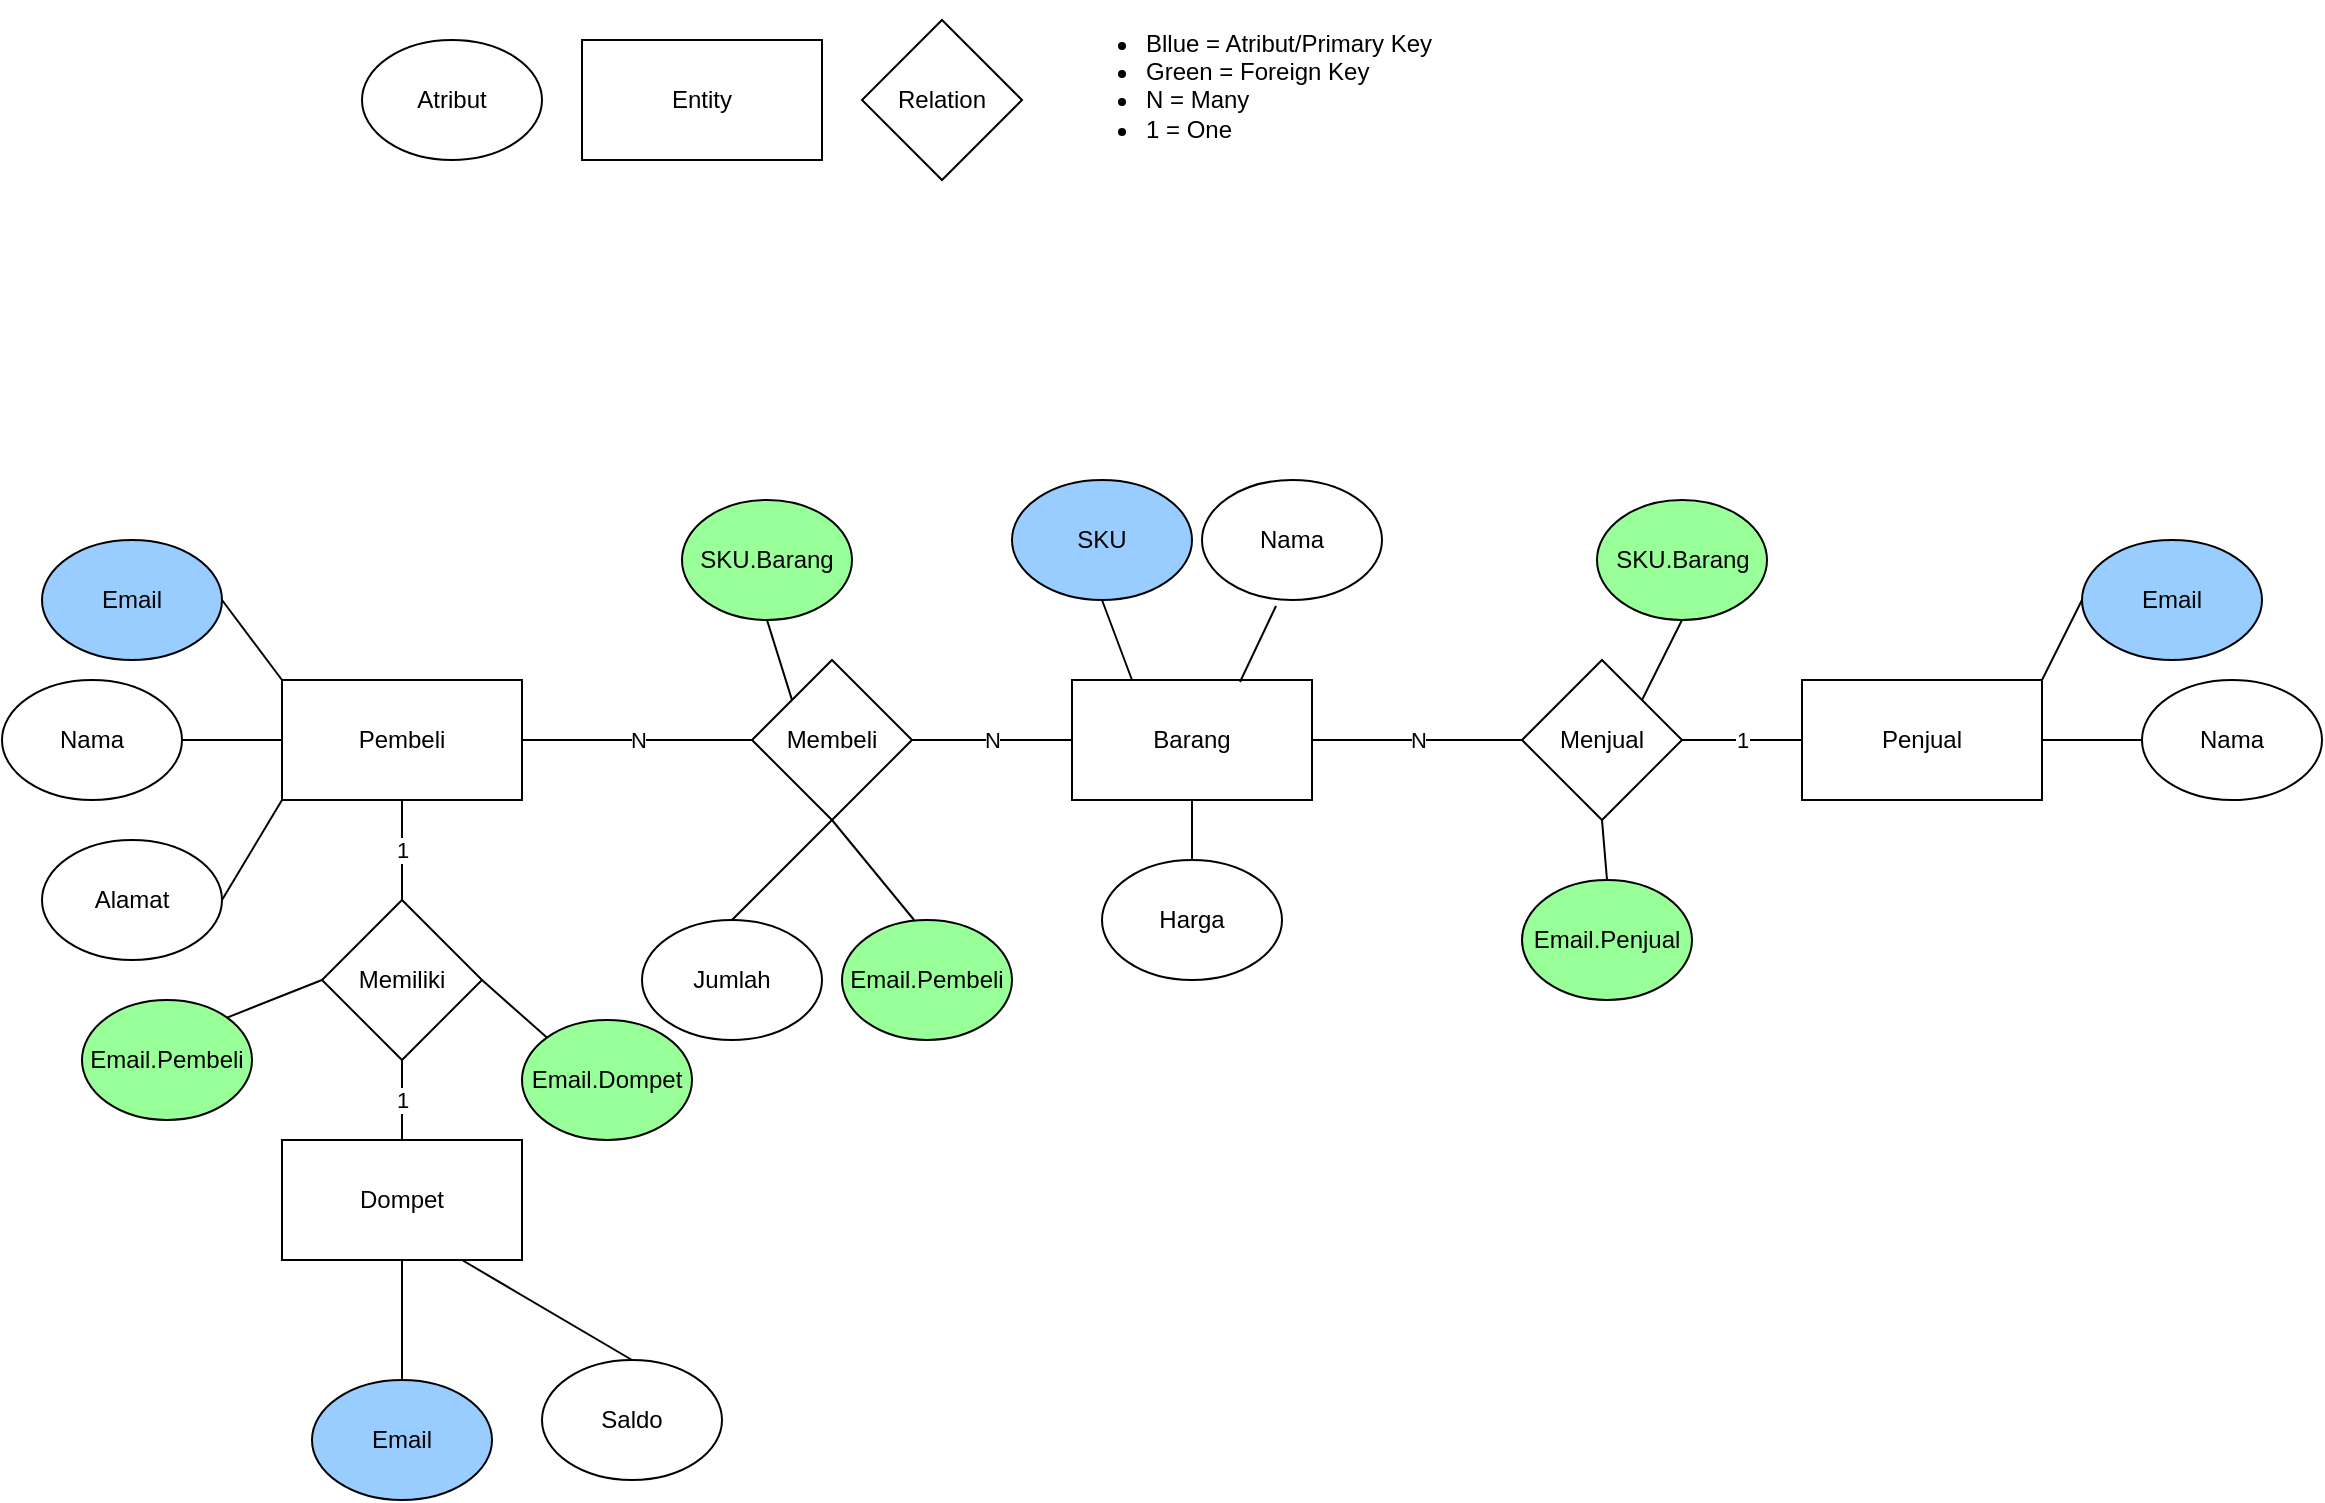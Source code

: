 <mxfile version="21.3.7" type="github">
  <diagram id="R2lEEEUBdFMjLlhIrx00" name="Page-1">
    <mxGraphModel dx="2250" dy="605" grid="1" gridSize="10" guides="1" tooltips="1" connect="1" arrows="1" fold="1" page="1" pageScale="1" pageWidth="850" pageHeight="1100" math="0" shadow="0" extFonts="Permanent Marker^https://fonts.googleapis.com/css?family=Permanent+Marker">
      <root>
        <mxCell id="0" />
        <mxCell id="1" parent="0" />
        <mxCell id="uClE9g17FaUNfdT33ZjS-1" value="Pembeli" style="rounded=0;whiteSpace=wrap;html=1;" vertex="1" parent="1">
          <mxGeometry x="-30" y="350" width="120" height="60" as="geometry" />
        </mxCell>
        <mxCell id="uClE9g17FaUNfdT33ZjS-2" value="Barang" style="rounded=0;whiteSpace=wrap;html=1;" vertex="1" parent="1">
          <mxGeometry x="365" y="350" width="120" height="60" as="geometry" />
        </mxCell>
        <mxCell id="uClE9g17FaUNfdT33ZjS-3" value="Penjual" style="rounded=0;whiteSpace=wrap;html=1;" vertex="1" parent="1">
          <mxGeometry x="730" y="350" width="120" height="60" as="geometry" />
        </mxCell>
        <mxCell id="uClE9g17FaUNfdT33ZjS-6" value="Email" style="ellipse;whiteSpace=wrap;html=1;fillColor=#99CCFF;" vertex="1" parent="1">
          <mxGeometry x="-150" y="280" width="90" height="60" as="geometry" />
        </mxCell>
        <mxCell id="uClE9g17FaUNfdT33ZjS-7" value="Alamat" style="ellipse;whiteSpace=wrap;html=1;" vertex="1" parent="1">
          <mxGeometry x="-150" y="430" width="90" height="60" as="geometry" />
        </mxCell>
        <mxCell id="uClE9g17FaUNfdT33ZjS-8" value="Nama" style="ellipse;whiteSpace=wrap;html=1;" vertex="1" parent="1">
          <mxGeometry x="-170" y="350" width="90" height="60" as="geometry" />
        </mxCell>
        <mxCell id="uClE9g17FaUNfdT33ZjS-11" value="" style="endArrow=none;html=1;rounded=0;entryX=0;entryY=0.5;entryDx=0;entryDy=0;" edge="1" parent="1" source="uClE9g17FaUNfdT33ZjS-8" target="uClE9g17FaUNfdT33ZjS-1">
          <mxGeometry width="50" height="50" relative="1" as="geometry">
            <mxPoint x="-80" y="430" as="sourcePoint" />
            <mxPoint x="-9.289" y="380" as="targetPoint" />
          </mxGeometry>
        </mxCell>
        <mxCell id="uClE9g17FaUNfdT33ZjS-12" value="" style="endArrow=none;html=1;rounded=0;exitX=1;exitY=0.5;exitDx=0;exitDy=0;entryX=0;entryY=1;entryDx=0;entryDy=0;" edge="1" parent="1" source="uClE9g17FaUNfdT33ZjS-7" target="uClE9g17FaUNfdT33ZjS-1">
          <mxGeometry width="50" height="50" relative="1" as="geometry">
            <mxPoint x="-70" y="450" as="sourcePoint" />
            <mxPoint x="-20" y="400" as="targetPoint" />
          </mxGeometry>
        </mxCell>
        <mxCell id="uClE9g17FaUNfdT33ZjS-13" value="" style="endArrow=none;html=1;rounded=0;exitX=1;exitY=0.5;exitDx=0;exitDy=0;entryX=0;entryY=0;entryDx=0;entryDy=0;" edge="1" parent="1" source="uClE9g17FaUNfdT33ZjS-6" target="uClE9g17FaUNfdT33ZjS-1">
          <mxGeometry width="50" height="50" relative="1" as="geometry">
            <mxPoint x="-70" y="320" as="sourcePoint" />
            <mxPoint x="-20" y="270" as="targetPoint" />
          </mxGeometry>
        </mxCell>
        <mxCell id="uClE9g17FaUNfdT33ZjS-16" value="Email" style="ellipse;whiteSpace=wrap;html=1;fillColor=#99CCFF;" vertex="1" parent="1">
          <mxGeometry x="870" y="280" width="90" height="60" as="geometry" />
        </mxCell>
        <mxCell id="uClE9g17FaUNfdT33ZjS-17" value="Nama" style="ellipse;whiteSpace=wrap;html=1;" vertex="1" parent="1">
          <mxGeometry x="900" y="350" width="90" height="60" as="geometry" />
        </mxCell>
        <mxCell id="uClE9g17FaUNfdT33ZjS-18" value="" style="endArrow=none;html=1;rounded=0;entryX=0;entryY=0.5;entryDx=0;entryDy=0;" edge="1" parent="1" source="uClE9g17FaUNfdT33ZjS-3" target="uClE9g17FaUNfdT33ZjS-17">
          <mxGeometry width="50" height="50" relative="1" as="geometry">
            <mxPoint x="850" y="430" as="sourcePoint" />
            <mxPoint x="920.711" y="380" as="targetPoint" />
          </mxGeometry>
        </mxCell>
        <mxCell id="uClE9g17FaUNfdT33ZjS-19" value="" style="endArrow=none;html=1;rounded=0;entryX=0;entryY=0.5;entryDx=0;entryDy=0;exitX=1;exitY=0;exitDx=0;exitDy=0;" edge="1" parent="1" source="uClE9g17FaUNfdT33ZjS-3" target="uClE9g17FaUNfdT33ZjS-16">
          <mxGeometry width="50" height="50" relative="1" as="geometry">
            <mxPoint x="510" y="390" as="sourcePoint" />
            <mxPoint x="560" y="340" as="targetPoint" />
          </mxGeometry>
        </mxCell>
        <mxCell id="uClE9g17FaUNfdT33ZjS-21" value="SKU" style="ellipse;whiteSpace=wrap;html=1;fillColor=#99CCFF;" vertex="1" parent="1">
          <mxGeometry x="335" y="250" width="90" height="60" as="geometry" />
        </mxCell>
        <mxCell id="uClE9g17FaUNfdT33ZjS-22" value="Nama" style="ellipse;whiteSpace=wrap;html=1;" vertex="1" parent="1">
          <mxGeometry x="430" y="250" width="90" height="60" as="geometry" />
        </mxCell>
        <mxCell id="uClE9g17FaUNfdT33ZjS-23" value="Harga" style="ellipse;whiteSpace=wrap;html=1;" vertex="1" parent="1">
          <mxGeometry x="380" y="440" width="90" height="60" as="geometry" />
        </mxCell>
        <mxCell id="uClE9g17FaUNfdT33ZjS-24" value="" style="endArrow=none;html=1;rounded=0;entryX=0.5;entryY=1;entryDx=0;entryDy=0;exitX=0.25;exitY=0;exitDx=0;exitDy=0;" edge="1" parent="1" source="uClE9g17FaUNfdT33ZjS-2" target="uClE9g17FaUNfdT33ZjS-21">
          <mxGeometry width="50" height="50" relative="1" as="geometry">
            <mxPoint x="330" y="360" as="sourcePoint" />
            <mxPoint x="380" y="310" as="targetPoint" />
          </mxGeometry>
        </mxCell>
        <mxCell id="uClE9g17FaUNfdT33ZjS-25" value="" style="endArrow=none;html=1;rounded=0;entryX=0.411;entryY=1.05;entryDx=0;entryDy=0;entryPerimeter=0;exitX=0.7;exitY=0.017;exitDx=0;exitDy=0;exitPerimeter=0;" edge="1" parent="1" source="uClE9g17FaUNfdT33ZjS-2" target="uClE9g17FaUNfdT33ZjS-22">
          <mxGeometry width="50" height="50" relative="1" as="geometry">
            <mxPoint x="430" y="360" as="sourcePoint" />
            <mxPoint x="480" y="310" as="targetPoint" />
          </mxGeometry>
        </mxCell>
        <mxCell id="uClE9g17FaUNfdT33ZjS-26" value="" style="endArrow=none;html=1;rounded=0;entryX=0.5;entryY=1;entryDx=0;entryDy=0;" edge="1" parent="1" source="uClE9g17FaUNfdT33ZjS-23" target="uClE9g17FaUNfdT33ZjS-2">
          <mxGeometry width="50" height="50" relative="1" as="geometry">
            <mxPoint x="380" y="460" as="sourcePoint" />
            <mxPoint x="430" y="410" as="targetPoint" />
          </mxGeometry>
        </mxCell>
        <mxCell id="uClE9g17FaUNfdT33ZjS-27" value="Membeli" style="rhombus;whiteSpace=wrap;html=1;" vertex="1" parent="1">
          <mxGeometry x="205" y="340" width="80" height="80" as="geometry" />
        </mxCell>
        <mxCell id="uClE9g17FaUNfdT33ZjS-28" value="Menjual" style="rhombus;whiteSpace=wrap;html=1;" vertex="1" parent="1">
          <mxGeometry x="590" y="340" width="80" height="80" as="geometry" />
        </mxCell>
        <mxCell id="uClE9g17FaUNfdT33ZjS-29" value="N" style="endArrow=none;html=1;rounded=0;entryX=0;entryY=0.5;entryDx=0;entryDy=0;exitX=1;exitY=0.5;exitDx=0;exitDy=0;" edge="1" parent="1" source="uClE9g17FaUNfdT33ZjS-1" target="uClE9g17FaUNfdT33ZjS-27">
          <mxGeometry width="50" height="50" relative="1" as="geometry">
            <mxPoint x="70" y="440" as="sourcePoint" />
            <mxPoint x="115" y="390" as="targetPoint" />
          </mxGeometry>
        </mxCell>
        <mxCell id="uClE9g17FaUNfdT33ZjS-30" value="N" style="endArrow=none;html=1;rounded=0;entryX=0;entryY=0.5;entryDx=0;entryDy=0;exitX=1;exitY=0.5;exitDx=0;exitDy=0;" edge="1" parent="1" source="uClE9g17FaUNfdT33ZjS-27" target="uClE9g17FaUNfdT33ZjS-2">
          <mxGeometry width="50" height="50" relative="1" as="geometry">
            <mxPoint x="240" y="390" as="sourcePoint" />
            <mxPoint x="265" y="390" as="targetPoint" />
          </mxGeometry>
        </mxCell>
        <mxCell id="uClE9g17FaUNfdT33ZjS-31" value="N" style="endArrow=none;html=1;rounded=0;entryX=0;entryY=0.5;entryDx=0;entryDy=0;exitX=1;exitY=0.5;exitDx=0;exitDy=0;" edge="1" parent="1" source="uClE9g17FaUNfdT33ZjS-2" target="uClE9g17FaUNfdT33ZjS-28">
          <mxGeometry width="50" height="50" relative="1" as="geometry">
            <mxPoint x="250" y="400" as="sourcePoint" />
            <mxPoint x="275" y="400" as="targetPoint" />
          </mxGeometry>
        </mxCell>
        <mxCell id="uClE9g17FaUNfdT33ZjS-32" value="1" style="endArrow=none;html=1;rounded=0;entryX=1;entryY=0.5;entryDx=0;entryDy=0;exitX=0;exitY=0.5;exitDx=0;exitDy=0;" edge="1" parent="1" source="uClE9g17FaUNfdT33ZjS-3" target="uClE9g17FaUNfdT33ZjS-28">
          <mxGeometry width="50" height="50" relative="1" as="geometry">
            <mxPoint x="700" y="380" as="sourcePoint" />
            <mxPoint x="365" y="410" as="targetPoint" />
          </mxGeometry>
        </mxCell>
        <mxCell id="uClE9g17FaUNfdT33ZjS-33" value="Atribut" style="ellipse;whiteSpace=wrap;html=1;" vertex="1" parent="1">
          <mxGeometry x="10" y="30" width="90" height="60" as="geometry" />
        </mxCell>
        <mxCell id="uClE9g17FaUNfdT33ZjS-34" value="Entity" style="rounded=0;whiteSpace=wrap;html=1;" vertex="1" parent="1">
          <mxGeometry x="120" y="30" width="120" height="60" as="geometry" />
        </mxCell>
        <mxCell id="uClE9g17FaUNfdT33ZjS-35" value="Relation" style="rhombus;whiteSpace=wrap;html=1;" vertex="1" parent="1">
          <mxGeometry x="260" y="20" width="80" height="80" as="geometry" />
        </mxCell>
        <mxCell id="uClE9g17FaUNfdT33ZjS-38" value="&lt;ul&gt;&lt;li&gt;Bllue = Atribut/Primary Key&lt;/li&gt;&lt;li&gt;Green = Foreign Key&lt;/li&gt;&lt;li&gt;N = Many&lt;/li&gt;&lt;li&gt;1 = One&lt;/li&gt;&lt;/ul&gt;" style="text;strokeColor=none;fillColor=none;html=1;whiteSpace=wrap;verticalAlign=middle;overflow=hidden;" vertex="1" parent="1">
          <mxGeometry x="360" y="10" width="460" height="80" as="geometry" />
        </mxCell>
        <mxCell id="uClE9g17FaUNfdT33ZjS-39" value="Email.Pembeli" style="ellipse;whiteSpace=wrap;html=1;fillColor=#99FF99;" vertex="1" parent="1">
          <mxGeometry x="250" y="470" width="85" height="60" as="geometry" />
        </mxCell>
        <mxCell id="uClE9g17FaUNfdT33ZjS-40" value="SKU.Barang" style="ellipse;whiteSpace=wrap;html=1;fillColor=#99FF99;" vertex="1" parent="1">
          <mxGeometry x="170" y="260" width="85" height="60" as="geometry" />
        </mxCell>
        <mxCell id="uClE9g17FaUNfdT33ZjS-41" value="" style="endArrow=none;html=1;rounded=0;exitX=0;exitY=0;exitDx=0;exitDy=0;entryX=0.5;entryY=1;entryDx=0;entryDy=0;" edge="1" parent="1" source="uClE9g17FaUNfdT33ZjS-27" target="uClE9g17FaUNfdT33ZjS-40">
          <mxGeometry width="50" height="50" relative="1" as="geometry">
            <mxPoint x="160" y="370" as="sourcePoint" />
            <mxPoint x="210" y="320" as="targetPoint" />
          </mxGeometry>
        </mxCell>
        <mxCell id="uClE9g17FaUNfdT33ZjS-42" value="" style="endArrow=none;html=1;rounded=0;exitX=0.5;exitY=1;exitDx=0;exitDy=0;entryX=0.424;entryY=0;entryDx=0;entryDy=0;entryPerimeter=0;" edge="1" parent="1" source="uClE9g17FaUNfdT33ZjS-27" target="uClE9g17FaUNfdT33ZjS-39">
          <mxGeometry width="50" height="50" relative="1" as="geometry">
            <mxPoint x="235" y="370" as="sourcePoint" />
            <mxPoint x="223" y="330" as="targetPoint" />
          </mxGeometry>
        </mxCell>
        <mxCell id="uClE9g17FaUNfdT33ZjS-43" value="Email.Penjual" style="ellipse;whiteSpace=wrap;html=1;fillColor=#99FF99;" vertex="1" parent="1">
          <mxGeometry x="590" y="450" width="85" height="60" as="geometry" />
        </mxCell>
        <mxCell id="uClE9g17FaUNfdT33ZjS-44" value="SKU.Barang" style="ellipse;whiteSpace=wrap;html=1;fillColor=#99FF99;" vertex="1" parent="1">
          <mxGeometry x="627.5" y="260" width="85" height="60" as="geometry" />
        </mxCell>
        <mxCell id="uClE9g17FaUNfdT33ZjS-45" value="" style="endArrow=none;html=1;rounded=0;entryX=0.5;entryY=1;entryDx=0;entryDy=0;exitX=0.5;exitY=0;exitDx=0;exitDy=0;" edge="1" parent="1" source="uClE9g17FaUNfdT33ZjS-43" target="uClE9g17FaUNfdT33ZjS-28">
          <mxGeometry width="50" height="50" relative="1" as="geometry">
            <mxPoint x="580" y="460" as="sourcePoint" />
            <mxPoint x="630" y="410" as="targetPoint" />
          </mxGeometry>
        </mxCell>
        <mxCell id="uClE9g17FaUNfdT33ZjS-46" value="" style="endArrow=none;html=1;rounded=0;entryX=0.5;entryY=1;entryDx=0;entryDy=0;exitX=1;exitY=0;exitDx=0;exitDy=0;" edge="1" parent="1" source="uClE9g17FaUNfdT33ZjS-28" target="uClE9g17FaUNfdT33ZjS-44">
          <mxGeometry width="50" height="50" relative="1" as="geometry">
            <mxPoint x="630" y="360" as="sourcePoint" />
            <mxPoint x="680" y="310" as="targetPoint" />
          </mxGeometry>
        </mxCell>
        <mxCell id="uClE9g17FaUNfdT33ZjS-47" value="Jumlah" style="ellipse;whiteSpace=wrap;html=1;" vertex="1" parent="1">
          <mxGeometry x="150" y="470" width="90" height="60" as="geometry" />
        </mxCell>
        <mxCell id="uClE9g17FaUNfdT33ZjS-48" value="" style="endArrow=none;html=1;rounded=0;entryX=0.5;entryY=1;entryDx=0;entryDy=0;exitX=0.5;exitY=0;exitDx=0;exitDy=0;" edge="1" parent="1" source="uClE9g17FaUNfdT33ZjS-47" target="uClE9g17FaUNfdT33ZjS-27">
          <mxGeometry width="50" height="50" relative="1" as="geometry">
            <mxPoint x="200" y="470" as="sourcePoint" />
            <mxPoint x="250" y="420" as="targetPoint" />
          </mxGeometry>
        </mxCell>
        <mxCell id="uClE9g17FaUNfdT33ZjS-50" value="Dompet" style="rounded=0;whiteSpace=wrap;html=1;" vertex="1" parent="1">
          <mxGeometry x="-30" y="580" width="120" height="60" as="geometry" />
        </mxCell>
        <mxCell id="uClE9g17FaUNfdT33ZjS-51" value="Email" style="ellipse;whiteSpace=wrap;html=1;fillColor=#99CCFF;" vertex="1" parent="1">
          <mxGeometry x="-15" y="700" width="90" height="60" as="geometry" />
        </mxCell>
        <mxCell id="uClE9g17FaUNfdT33ZjS-53" value="Memiliki" style="rhombus;whiteSpace=wrap;html=1;" vertex="1" parent="1">
          <mxGeometry x="-10" y="460" width="80" height="80" as="geometry" />
        </mxCell>
        <mxCell id="uClE9g17FaUNfdT33ZjS-54" value="1" style="endArrow=none;html=1;rounded=0;entryX=0.5;entryY=1;entryDx=0;entryDy=0;exitX=0.5;exitY=0;exitDx=0;exitDy=0;" edge="1" parent="1" source="uClE9g17FaUNfdT33ZjS-53" target="uClE9g17FaUNfdT33ZjS-1">
          <mxGeometry width="50" height="50" relative="1" as="geometry">
            <mxPoint x="500" y="500" as="sourcePoint" />
            <mxPoint x="550" y="450" as="targetPoint" />
          </mxGeometry>
        </mxCell>
        <mxCell id="uClE9g17FaUNfdT33ZjS-55" value="1" style="endArrow=none;html=1;rounded=0;entryX=0.5;entryY=0;entryDx=0;entryDy=0;exitX=0.5;exitY=1;exitDx=0;exitDy=0;" edge="1" parent="1" source="uClE9g17FaUNfdT33ZjS-53" target="uClE9g17FaUNfdT33ZjS-50">
          <mxGeometry width="50" height="50" relative="1" as="geometry">
            <mxPoint x="40" y="470" as="sourcePoint" />
            <mxPoint x="40" y="420" as="targetPoint" />
          </mxGeometry>
        </mxCell>
        <mxCell id="uClE9g17FaUNfdT33ZjS-56" value="Saldo" style="ellipse;whiteSpace=wrap;html=1;" vertex="1" parent="1">
          <mxGeometry x="100" y="690" width="90" height="60" as="geometry" />
        </mxCell>
        <mxCell id="uClE9g17FaUNfdT33ZjS-57" value="" style="endArrow=none;html=1;rounded=0;exitX=0.5;exitY=1;exitDx=0;exitDy=0;entryX=0.5;entryY=0;entryDx=0;entryDy=0;" edge="1" parent="1" source="uClE9g17FaUNfdT33ZjS-50" target="uClE9g17FaUNfdT33ZjS-51">
          <mxGeometry width="50" height="50" relative="1" as="geometry">
            <mxPoint x="-50" y="470" as="sourcePoint" />
            <mxPoint x="-20" y="420" as="targetPoint" />
          </mxGeometry>
        </mxCell>
        <mxCell id="uClE9g17FaUNfdT33ZjS-58" value="" style="endArrow=none;html=1;rounded=0;exitX=0.75;exitY=1;exitDx=0;exitDy=0;entryX=0.5;entryY=0;entryDx=0;entryDy=0;" edge="1" parent="1" source="uClE9g17FaUNfdT33ZjS-50" target="uClE9g17FaUNfdT33ZjS-56">
          <mxGeometry width="50" height="50" relative="1" as="geometry">
            <mxPoint x="40" y="650" as="sourcePoint" />
            <mxPoint x="40" y="710" as="targetPoint" />
          </mxGeometry>
        </mxCell>
        <mxCell id="uClE9g17FaUNfdT33ZjS-59" value="Email.Pembeli" style="ellipse;whiteSpace=wrap;html=1;fillColor=#99FF99;" vertex="1" parent="1">
          <mxGeometry x="-130" y="510" width="85" height="60" as="geometry" />
        </mxCell>
        <mxCell id="uClE9g17FaUNfdT33ZjS-60" value="Email.Dompet" style="ellipse;whiteSpace=wrap;html=1;fillColor=#99FF99;" vertex="1" parent="1">
          <mxGeometry x="90" y="520" width="85" height="60" as="geometry" />
        </mxCell>
        <mxCell id="uClE9g17FaUNfdT33ZjS-61" value="" style="endArrow=none;html=1;rounded=0;exitX=0;exitY=0.5;exitDx=0;exitDy=0;entryX=1;entryY=0;entryDx=0;entryDy=0;" edge="1" parent="1" source="uClE9g17FaUNfdT33ZjS-53" target="uClE9g17FaUNfdT33ZjS-59">
          <mxGeometry width="50" height="50" relative="1" as="geometry">
            <mxPoint x="40" y="650" as="sourcePoint" />
            <mxPoint x="40" y="710" as="targetPoint" />
          </mxGeometry>
        </mxCell>
        <mxCell id="uClE9g17FaUNfdT33ZjS-62" value="" style="endArrow=none;html=1;rounded=0;exitX=1;exitY=0.5;exitDx=0;exitDy=0;entryX=0;entryY=0;entryDx=0;entryDy=0;" edge="1" parent="1" source="uClE9g17FaUNfdT33ZjS-53" target="uClE9g17FaUNfdT33ZjS-60">
          <mxGeometry width="50" height="50" relative="1" as="geometry">
            <mxPoint x="50" y="660" as="sourcePoint" />
            <mxPoint x="50" y="720" as="targetPoint" />
          </mxGeometry>
        </mxCell>
      </root>
    </mxGraphModel>
  </diagram>
</mxfile>
